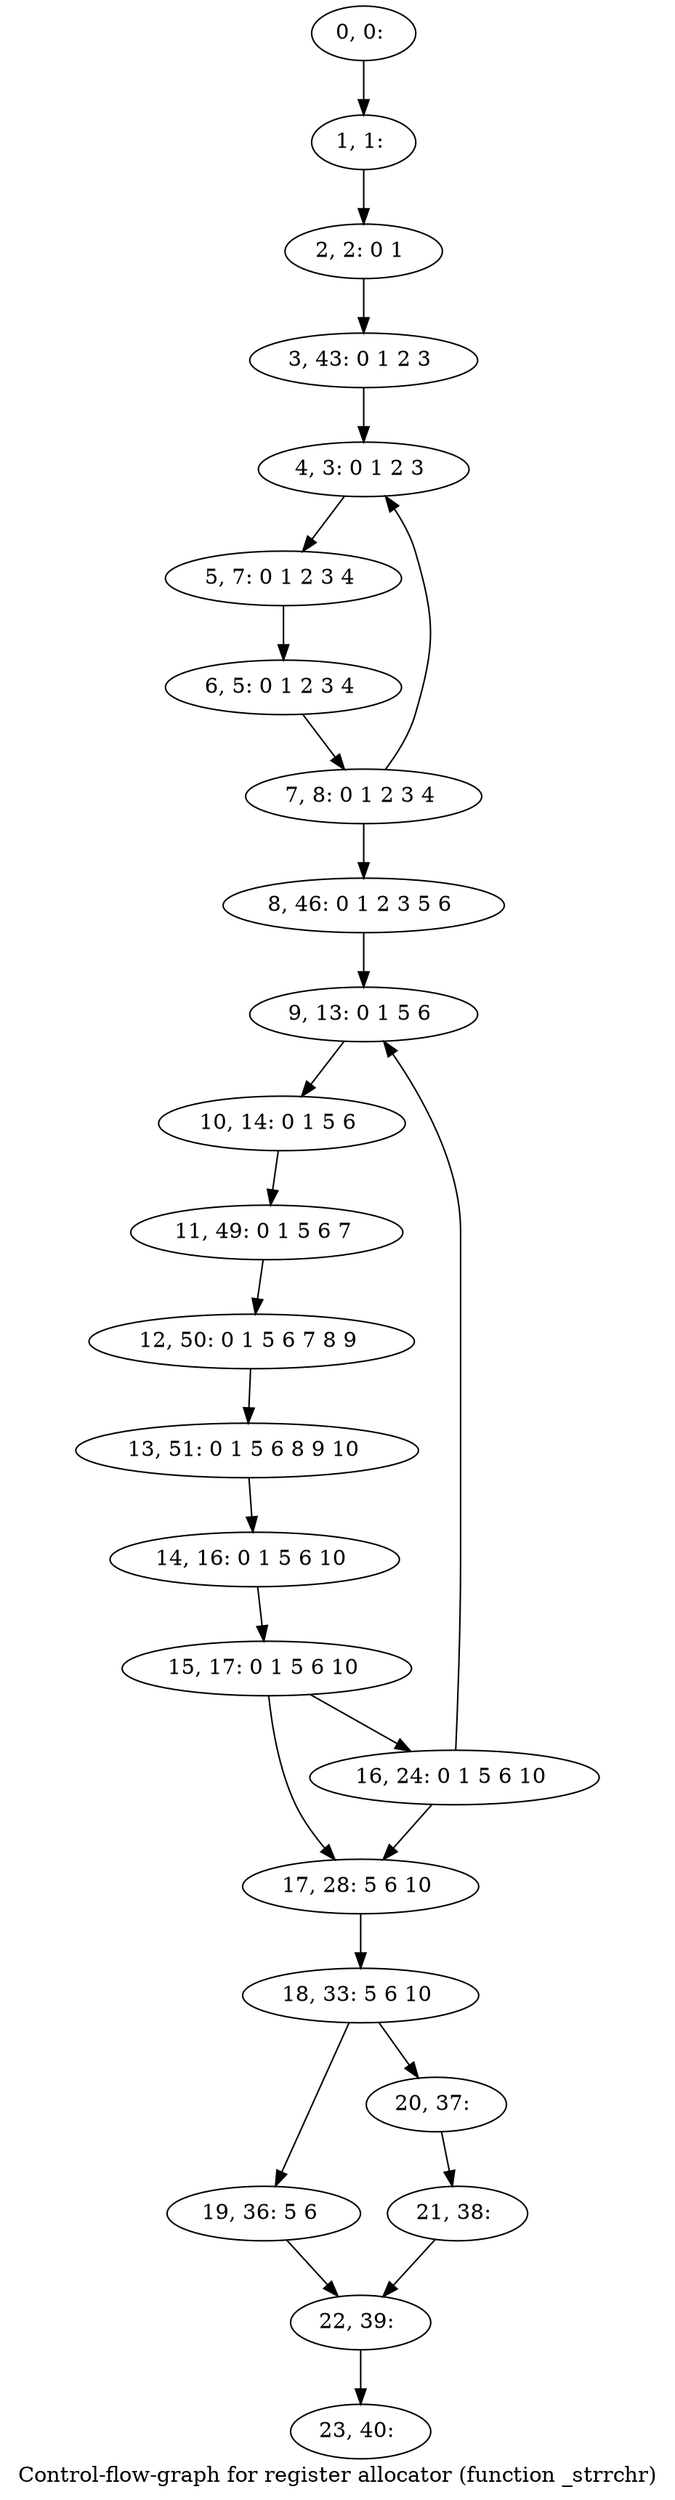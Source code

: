 digraph G {
graph [label="Control-flow-graph for register allocator (function _strrchr)"]
0[label="0, 0: "];
1[label="1, 1: "];
2[label="2, 2: 0 1 "];
3[label="3, 43: 0 1 2 3 "];
4[label="4, 3: 0 1 2 3 "];
5[label="5, 7: 0 1 2 3 4 "];
6[label="6, 5: 0 1 2 3 4 "];
7[label="7, 8: 0 1 2 3 4 "];
8[label="8, 46: 0 1 2 3 5 6 "];
9[label="9, 13: 0 1 5 6 "];
10[label="10, 14: 0 1 5 6 "];
11[label="11, 49: 0 1 5 6 7 "];
12[label="12, 50: 0 1 5 6 7 8 9 "];
13[label="13, 51: 0 1 5 6 8 9 10 "];
14[label="14, 16: 0 1 5 6 10 "];
15[label="15, 17: 0 1 5 6 10 "];
16[label="16, 24: 0 1 5 6 10 "];
17[label="17, 28: 5 6 10 "];
18[label="18, 33: 5 6 10 "];
19[label="19, 36: 5 6 "];
20[label="20, 37: "];
21[label="21, 38: "];
22[label="22, 39: "];
23[label="23, 40: "];
0->1 ;
1->2 ;
2->3 ;
3->4 ;
4->5 ;
5->6 ;
6->7 ;
7->8 ;
7->4 ;
8->9 ;
9->10 ;
10->11 ;
11->12 ;
12->13 ;
13->14 ;
14->15 ;
15->16 ;
15->17 ;
16->17 ;
16->9 ;
17->18 ;
18->19 ;
18->20 ;
19->22 ;
20->21 ;
21->22 ;
22->23 ;
}
